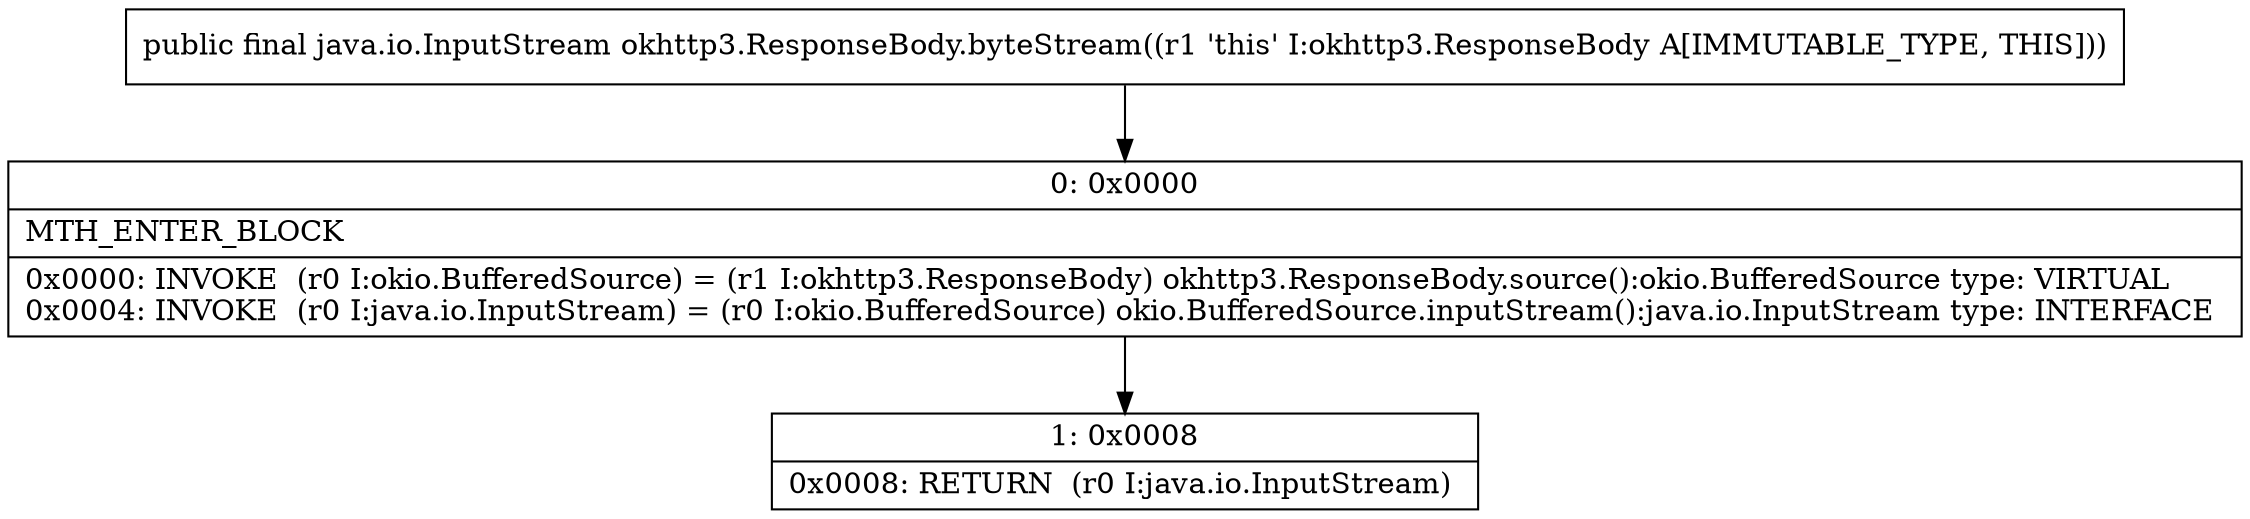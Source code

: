 digraph "CFG forokhttp3.ResponseBody.byteStream()Ljava\/io\/InputStream;" {
Node_0 [shape=record,label="{0\:\ 0x0000|MTH_ENTER_BLOCK\l|0x0000: INVOKE  (r0 I:okio.BufferedSource) = (r1 I:okhttp3.ResponseBody) okhttp3.ResponseBody.source():okio.BufferedSource type: VIRTUAL \l0x0004: INVOKE  (r0 I:java.io.InputStream) = (r0 I:okio.BufferedSource) okio.BufferedSource.inputStream():java.io.InputStream type: INTERFACE \l}"];
Node_1 [shape=record,label="{1\:\ 0x0008|0x0008: RETURN  (r0 I:java.io.InputStream) \l}"];
MethodNode[shape=record,label="{public final java.io.InputStream okhttp3.ResponseBody.byteStream((r1 'this' I:okhttp3.ResponseBody A[IMMUTABLE_TYPE, THIS])) }"];
MethodNode -> Node_0;
Node_0 -> Node_1;
}

